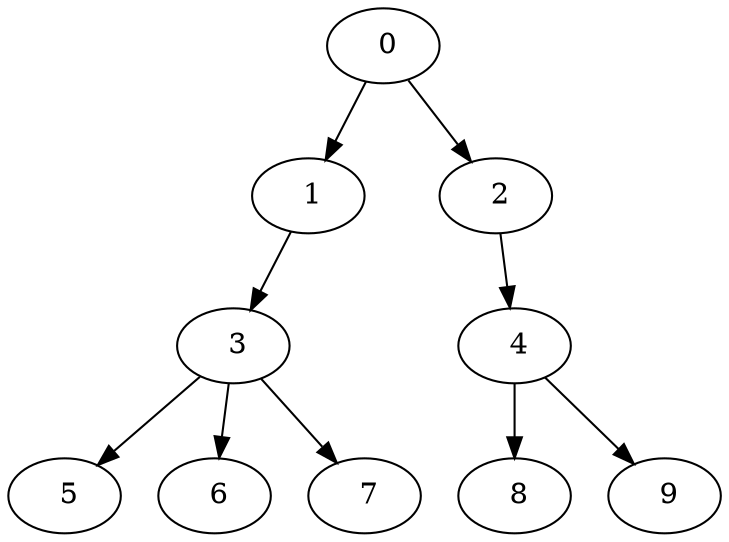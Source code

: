 digraph mytree {
" 0" -> " 1";
" 0" -> " 2";
" 1" -> " 3";
" 2" -> " 4";
" 3" -> " 5";
" 3" -> " 6";
" 3" -> " 7";
" 4" -> " 8";
" 4" -> " 9";
" 5";
" 6";
" 7";
" 8";
" 9";
}
